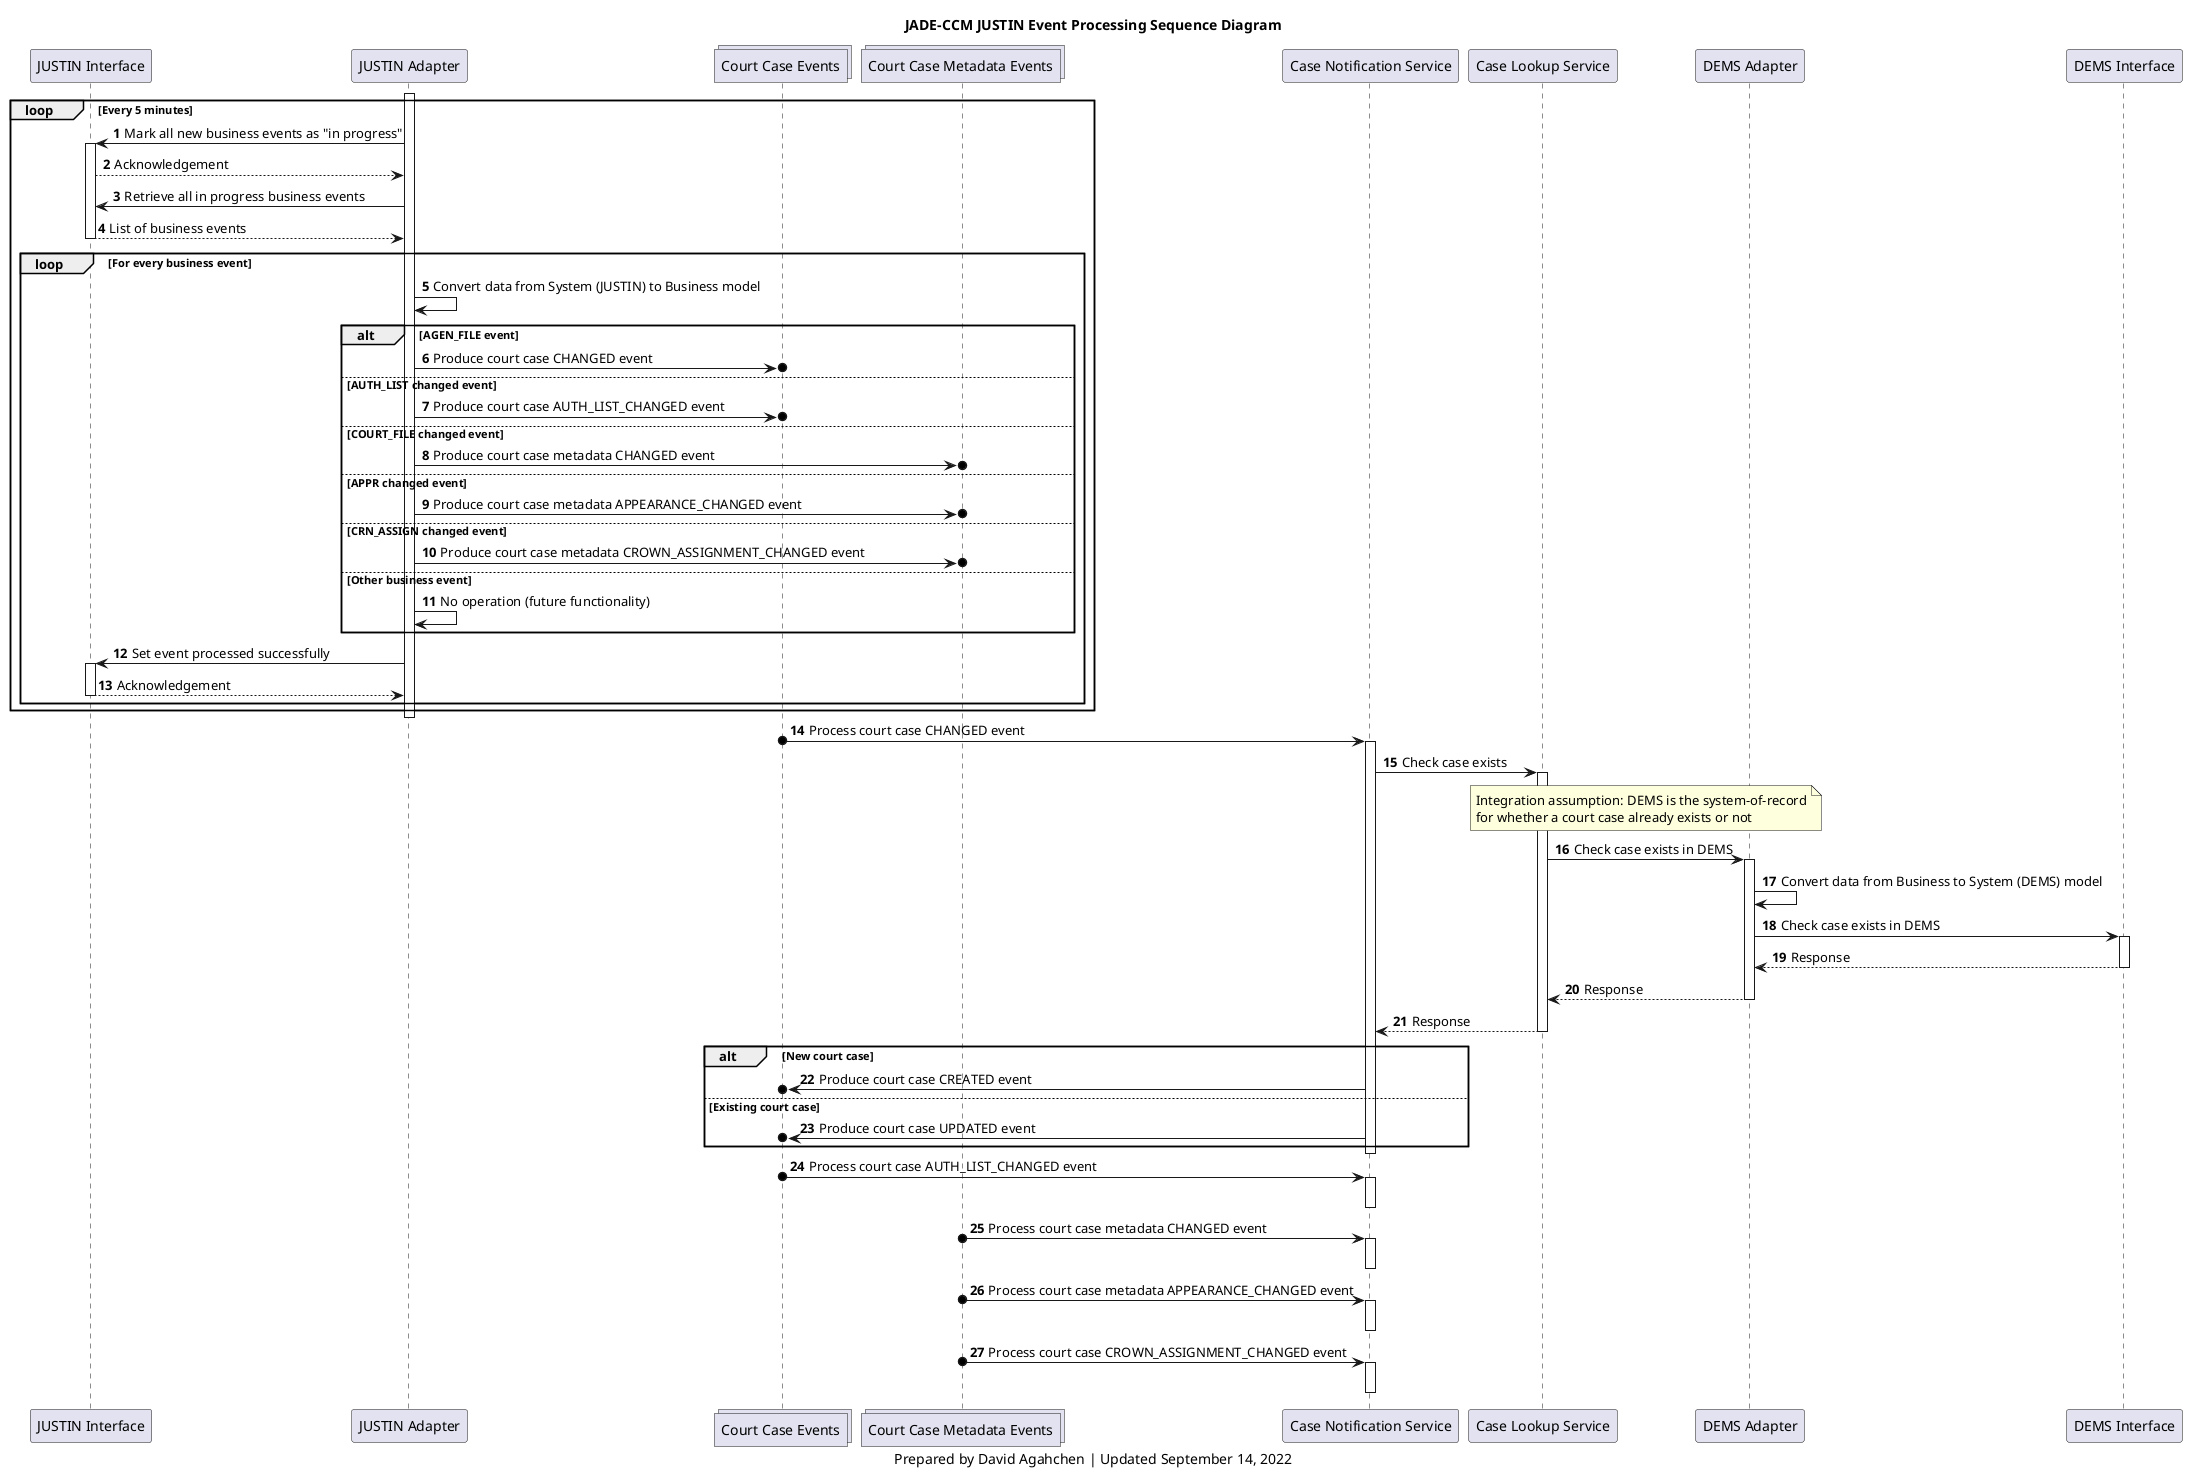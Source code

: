 @startuml
'hide footbox
participant j_interface as "JUSTIN Interface"
participant j_adapter as "JUSTIN Adapter"
collections court_cases_topic as "Court Case Events"
collections court_case_metadatas_topic as "Court Case Metadata Events"
participant case_notification_service as "Case Notification Service"
participant case_lookup_service as "Case Lookup Service"
participant d_adapter as "DEMS Adapter"
participant d_interface as "DEMS Interface"

title
JADE-CCM JUSTIN Event Processing Sequence Diagram
end title

autonumber

activate j_adapter
loop Every 5 minutes
    j_adapter-> j_interface: Mark all new business events as "in progress"
    activate j_interface
    j_interface --> j_adapter: Acknowledgement
    j_adapter-> j_interface: Retrieve all in progress business events
    j_interface --> j_adapter: List of business events
    deactivate j_interface
    loop For every business event
        j_adapter -> j_adapter: Convert data from System (JUSTIN) to Business model
        alt AGEN_FILE event
            j_adapter ->o court_cases_topic: Produce court case CHANGED event
        else AUTH_LIST changed event
            j_adapter ->o court_cases_topic: Produce court case AUTH_LIST_CHANGED event
        else COURT_FILE changed event
            j_adapter ->o court_case_metadatas_topic: Produce court case metadata CHANGED event
        else APPR changed event
            j_adapter ->o court_case_metadatas_topic: Produce court case metadata APPEARANCE_CHANGED event
        else CRN_ASSIGN changed event
            j_adapter ->o court_case_metadatas_topic: Produce court case metadata CROWN_ASSIGNMENT_CHANGED event
        else Other business event
            j_adapter -> j_adapter: No operation (future functionality)
        end
        j_adapter -> j_interface: Set event processed successfully
        activate j_interface
        j_interface --> j_adapter: Acknowledgement
        deactivate j_interface
    end
end
deactivate j_adapter

court_cases_topic o-> case_notification_service: Process court case CHANGED event
activate case_notification_service
case_notification_service -> case_lookup_service: Check case exists
activate case_lookup_service
note over case_lookup_service, d_adapter
Integration assumption: DEMS is the system-of-record
for whether a court case already exists or not
end note
case_lookup_service -> d_adapter: Check case exists in DEMS
activate d_adapter
d_adapter -> d_adapter: Convert data from Business to System (DEMS) model
d_adapter -> d_interface: Check case exists in DEMS
activate d_interface
d_interface --> d_adapter: Response
deactivate d_interface
d_adapter --> case_lookup_service: Response
deactivate d_adapter
case_lookup_service --> case_notification_service: Response
deactivate case_lookup_service
alt New court case
    case_notification_service ->o court_cases_topic: Produce court case CREATED event
else Existing court case
    case_notification_service ->o court_cases_topic: Produce court case UPDATED event
end
deactivate case_notification_service

court_cases_topic o-> case_notification_service: Process court case AUTH_LIST_CHANGED event
activate case_notification_service
deactivate case_notification_service

court_case_metadatas_topic o-> case_notification_service: Process court case metadata CHANGED event
activate case_notification_service
deactivate case_notification_service

court_case_metadatas_topic o-> case_notification_service: Process court case metadata APPEARANCE_CHANGED event
activate case_notification_service
deactivate case_notification_service

court_case_metadatas_topic o-> case_notification_service: Process court case CROWN_ASSIGNMENT_CHANGED event
activate case_notification_service
deactivate case_notification_service

caption
Prepared by David Agahchen | Updated September 14, 2022
end caption
@enduml